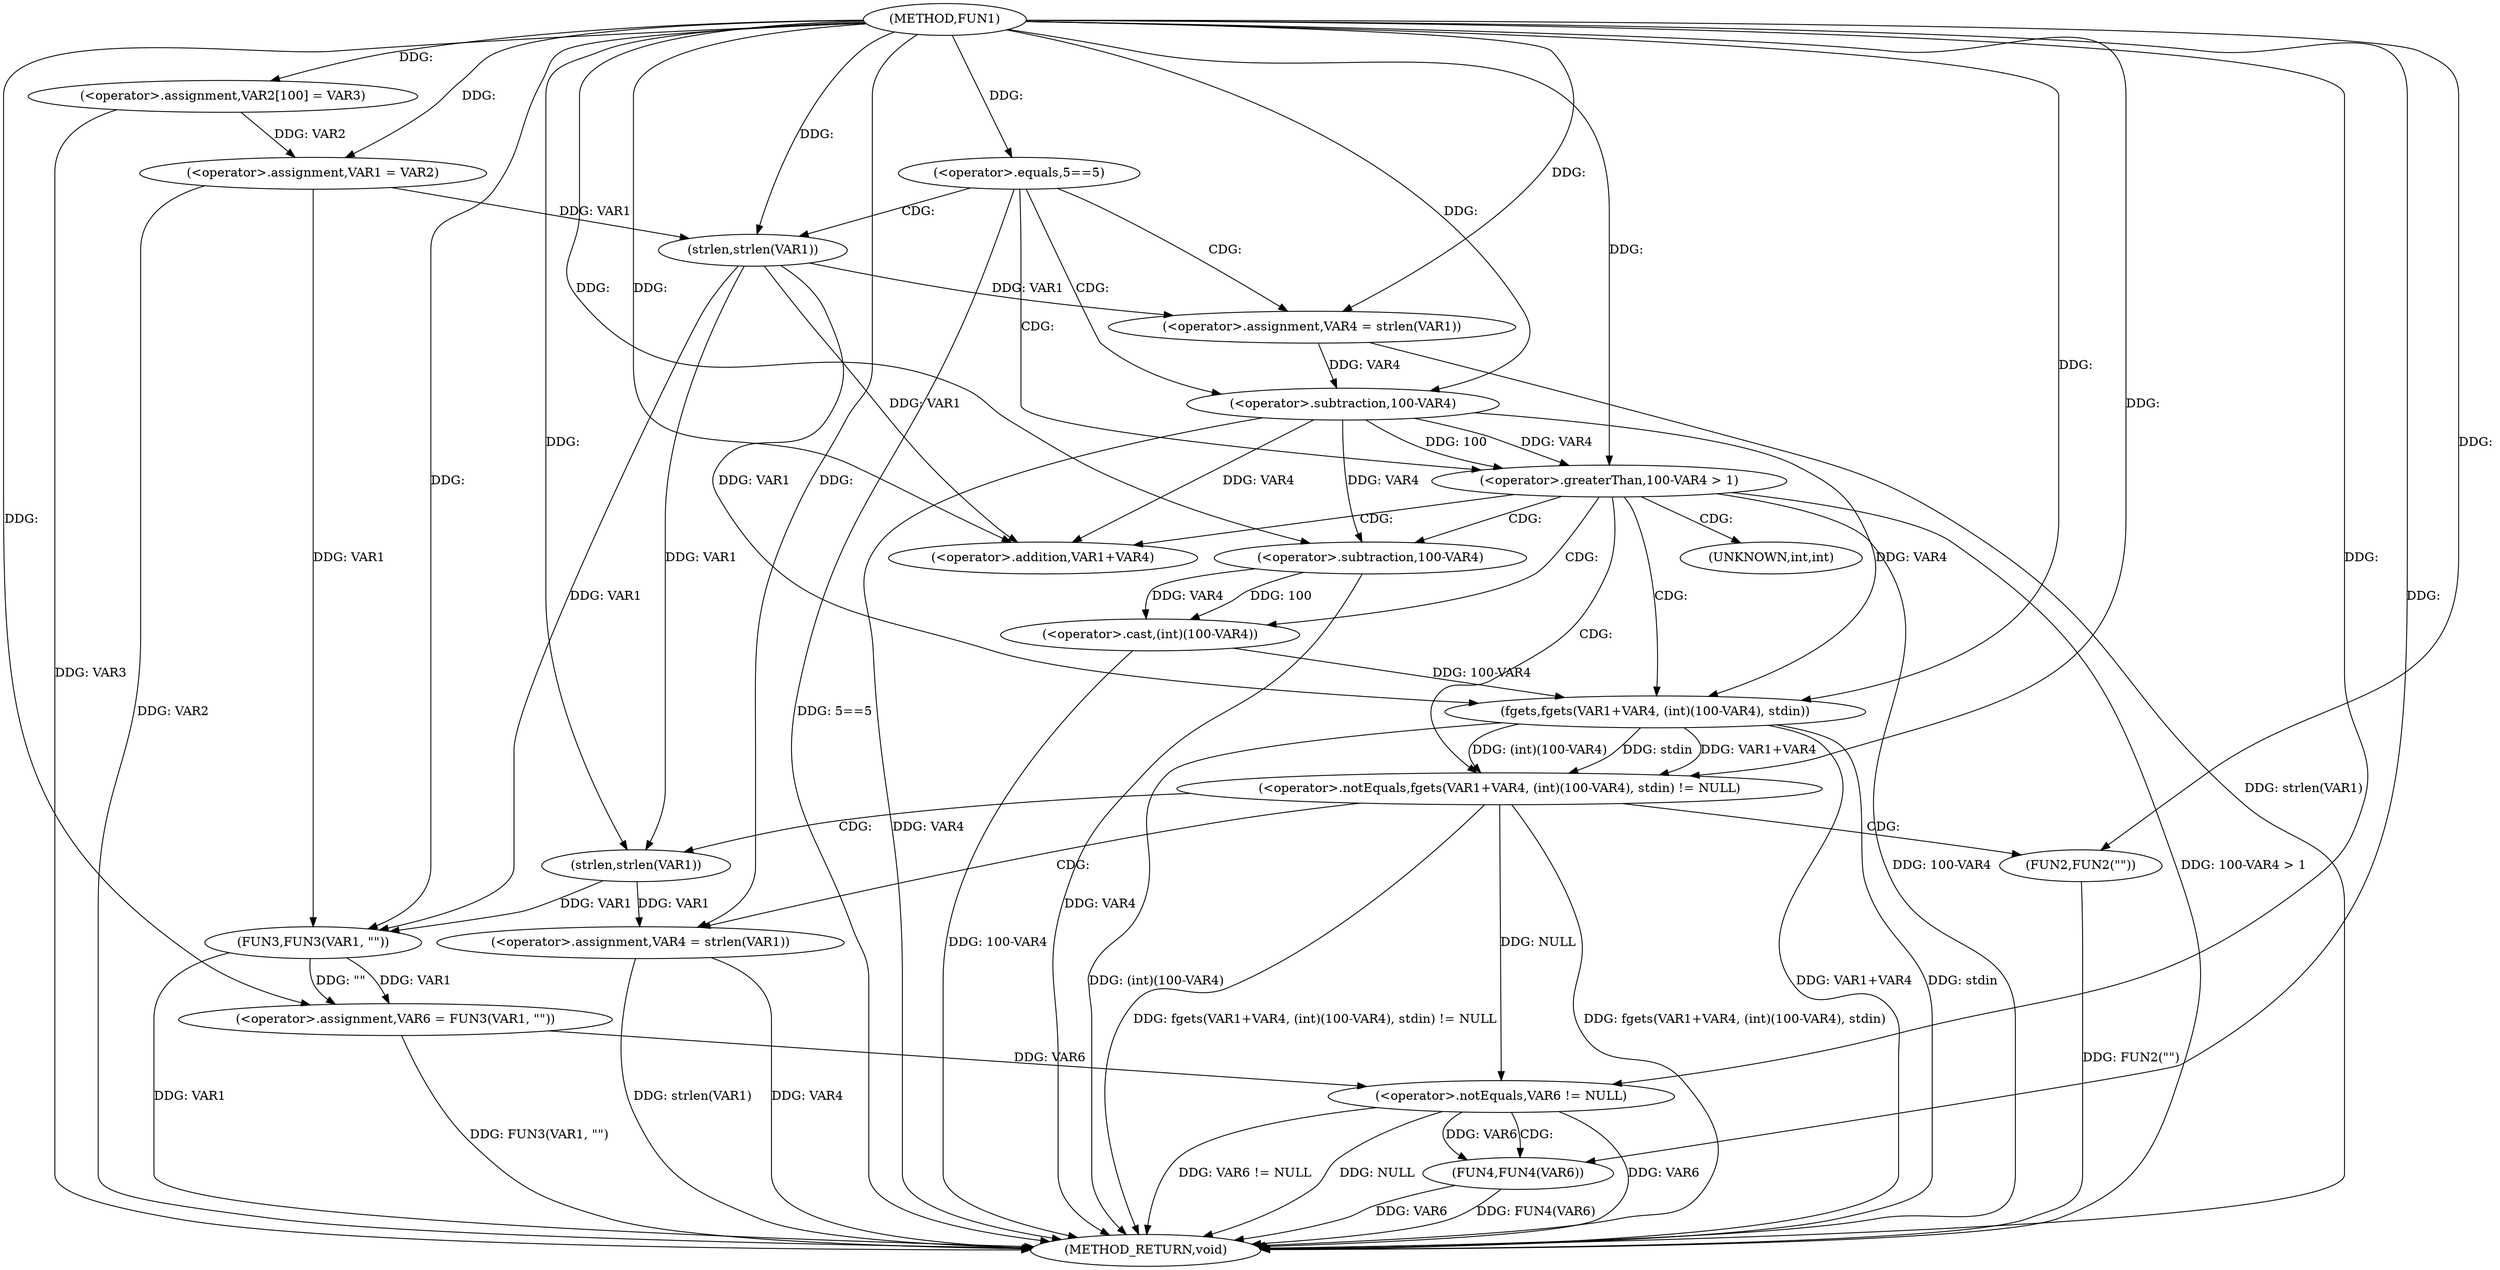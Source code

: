 digraph FUN1 {  
"1000100" [label = "(METHOD,FUN1)" ]
"1000165" [label = "(METHOD_RETURN,void)" ]
"1000104" [label = "(<operator>.assignment,VAR2[100] = VAR3)" ]
"1000107" [label = "(<operator>.assignment,VAR1 = VAR2)" ]
"1000111" [label = "(<operator>.equals,5==5)" ]
"1000117" [label = "(<operator>.assignment,VAR4 = strlen(VAR1))" ]
"1000119" [label = "(strlen,strlen(VAR1))" ]
"1000122" [label = "(<operator>.greaterThan,100-VAR4 > 1)" ]
"1000123" [label = "(<operator>.subtraction,100-VAR4)" ]
"1000129" [label = "(<operator>.notEquals,fgets(VAR1+VAR4, (int)(100-VAR4), stdin) != NULL)" ]
"1000130" [label = "(fgets,fgets(VAR1+VAR4, (int)(100-VAR4), stdin))" ]
"1000131" [label = "(<operator>.addition,VAR1+VAR4)" ]
"1000134" [label = "(<operator>.cast,(int)(100-VAR4))" ]
"1000136" [label = "(<operator>.subtraction,100-VAR4)" ]
"1000142" [label = "(<operator>.assignment,VAR4 = strlen(VAR1))" ]
"1000144" [label = "(strlen,strlen(VAR1))" ]
"1000149" [label = "(FUN2,FUN2(\"\"))" ]
"1000153" [label = "(<operator>.assignment,VAR6 = FUN3(VAR1, \"\"))" ]
"1000155" [label = "(FUN3,FUN3(VAR1, \"\"))" ]
"1000159" [label = "(<operator>.notEquals,VAR6 != NULL)" ]
"1000163" [label = "(FUN4,FUN4(VAR6))" ]
"1000135" [label = "(UNKNOWN,int,int)" ]
  "1000123" -> "1000165"  [ label = "DDG: VAR4"] 
  "1000159" -> "1000165"  [ label = "DDG: VAR6"] 
  "1000149" -> "1000165"  [ label = "DDG: FUN2(\"\")"] 
  "1000117" -> "1000165"  [ label = "DDG: strlen(VAR1)"] 
  "1000163" -> "1000165"  [ label = "DDG: FUN4(VAR6)"] 
  "1000130" -> "1000165"  [ label = "DDG: VAR1+VAR4"] 
  "1000159" -> "1000165"  [ label = "DDG: VAR6 != NULL"] 
  "1000129" -> "1000165"  [ label = "DDG: fgets(VAR1+VAR4, (int)(100-VAR4), stdin)"] 
  "1000163" -> "1000165"  [ label = "DDG: VAR6"] 
  "1000122" -> "1000165"  [ label = "DDG: 100-VAR4"] 
  "1000130" -> "1000165"  [ label = "DDG: stdin"] 
  "1000129" -> "1000165"  [ label = "DDG: fgets(VAR1+VAR4, (int)(100-VAR4), stdin) != NULL"] 
  "1000153" -> "1000165"  [ label = "DDG: FUN3(VAR1, \"\")"] 
  "1000142" -> "1000165"  [ label = "DDG: strlen(VAR1)"] 
  "1000130" -> "1000165"  [ label = "DDG: (int)(100-VAR4)"] 
  "1000142" -> "1000165"  [ label = "DDG: VAR4"] 
  "1000134" -> "1000165"  [ label = "DDG: 100-VAR4"] 
  "1000122" -> "1000165"  [ label = "DDG: 100-VAR4 > 1"] 
  "1000155" -> "1000165"  [ label = "DDG: VAR1"] 
  "1000136" -> "1000165"  [ label = "DDG: VAR4"] 
  "1000111" -> "1000165"  [ label = "DDG: 5==5"] 
  "1000159" -> "1000165"  [ label = "DDG: NULL"] 
  "1000104" -> "1000165"  [ label = "DDG: VAR3"] 
  "1000107" -> "1000165"  [ label = "DDG: VAR2"] 
  "1000100" -> "1000104"  [ label = "DDG: "] 
  "1000104" -> "1000107"  [ label = "DDG: VAR2"] 
  "1000100" -> "1000107"  [ label = "DDG: "] 
  "1000100" -> "1000111"  [ label = "DDG: "] 
  "1000119" -> "1000117"  [ label = "DDG: VAR1"] 
  "1000100" -> "1000117"  [ label = "DDG: "] 
  "1000107" -> "1000119"  [ label = "DDG: VAR1"] 
  "1000100" -> "1000119"  [ label = "DDG: "] 
  "1000123" -> "1000122"  [ label = "DDG: 100"] 
  "1000123" -> "1000122"  [ label = "DDG: VAR4"] 
  "1000100" -> "1000123"  [ label = "DDG: "] 
  "1000117" -> "1000123"  [ label = "DDG: VAR4"] 
  "1000100" -> "1000122"  [ label = "DDG: "] 
  "1000130" -> "1000129"  [ label = "DDG: VAR1+VAR4"] 
  "1000130" -> "1000129"  [ label = "DDG: (int)(100-VAR4)"] 
  "1000130" -> "1000129"  [ label = "DDG: stdin"] 
  "1000119" -> "1000130"  [ label = "DDG: VAR1"] 
  "1000100" -> "1000130"  [ label = "DDG: "] 
  "1000123" -> "1000130"  [ label = "DDG: VAR4"] 
  "1000119" -> "1000131"  [ label = "DDG: VAR1"] 
  "1000100" -> "1000131"  [ label = "DDG: "] 
  "1000123" -> "1000131"  [ label = "DDG: VAR4"] 
  "1000134" -> "1000130"  [ label = "DDG: 100-VAR4"] 
  "1000136" -> "1000134"  [ label = "DDG: 100"] 
  "1000136" -> "1000134"  [ label = "DDG: VAR4"] 
  "1000100" -> "1000136"  [ label = "DDG: "] 
  "1000123" -> "1000136"  [ label = "DDG: VAR4"] 
  "1000100" -> "1000129"  [ label = "DDG: "] 
  "1000144" -> "1000142"  [ label = "DDG: VAR1"] 
  "1000100" -> "1000142"  [ label = "DDG: "] 
  "1000100" -> "1000144"  [ label = "DDG: "] 
  "1000119" -> "1000144"  [ label = "DDG: VAR1"] 
  "1000100" -> "1000149"  [ label = "DDG: "] 
  "1000155" -> "1000153"  [ label = "DDG: VAR1"] 
  "1000155" -> "1000153"  [ label = "DDG: \"\""] 
  "1000100" -> "1000153"  [ label = "DDG: "] 
  "1000107" -> "1000155"  [ label = "DDG: VAR1"] 
  "1000119" -> "1000155"  [ label = "DDG: VAR1"] 
  "1000144" -> "1000155"  [ label = "DDG: VAR1"] 
  "1000100" -> "1000155"  [ label = "DDG: "] 
  "1000153" -> "1000159"  [ label = "DDG: VAR6"] 
  "1000100" -> "1000159"  [ label = "DDG: "] 
  "1000129" -> "1000159"  [ label = "DDG: NULL"] 
  "1000159" -> "1000163"  [ label = "DDG: VAR6"] 
  "1000100" -> "1000163"  [ label = "DDG: "] 
  "1000111" -> "1000117"  [ label = "CDG: "] 
  "1000111" -> "1000123"  [ label = "CDG: "] 
  "1000111" -> "1000119"  [ label = "CDG: "] 
  "1000111" -> "1000122"  [ label = "CDG: "] 
  "1000122" -> "1000131"  [ label = "CDG: "] 
  "1000122" -> "1000129"  [ label = "CDG: "] 
  "1000122" -> "1000130"  [ label = "CDG: "] 
  "1000122" -> "1000135"  [ label = "CDG: "] 
  "1000122" -> "1000136"  [ label = "CDG: "] 
  "1000122" -> "1000134"  [ label = "CDG: "] 
  "1000129" -> "1000142"  [ label = "CDG: "] 
  "1000129" -> "1000144"  [ label = "CDG: "] 
  "1000129" -> "1000149"  [ label = "CDG: "] 
  "1000159" -> "1000163"  [ label = "CDG: "] 
}

